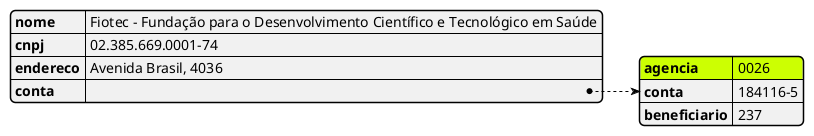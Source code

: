 @startjson Exemplo de JSON
#highlight "conta" / "agencia"
' #highlight "endereco" / "cidade"
' #highlight "numerosDeTelefone" / "0" / "numero"
{
  "nome": "Fiotec - Fundação para o Desenvolvimento Científico e Tecnológico em Saúde",
  "cnpj": "02.385.669.0001-74",
  "endereco": "Avenida Brasil, 4036",  
  "conta": {
    "agencia": "0026",
    "conta": "184116-5",
    "beneficiario": "237"
  }
}
@endjson